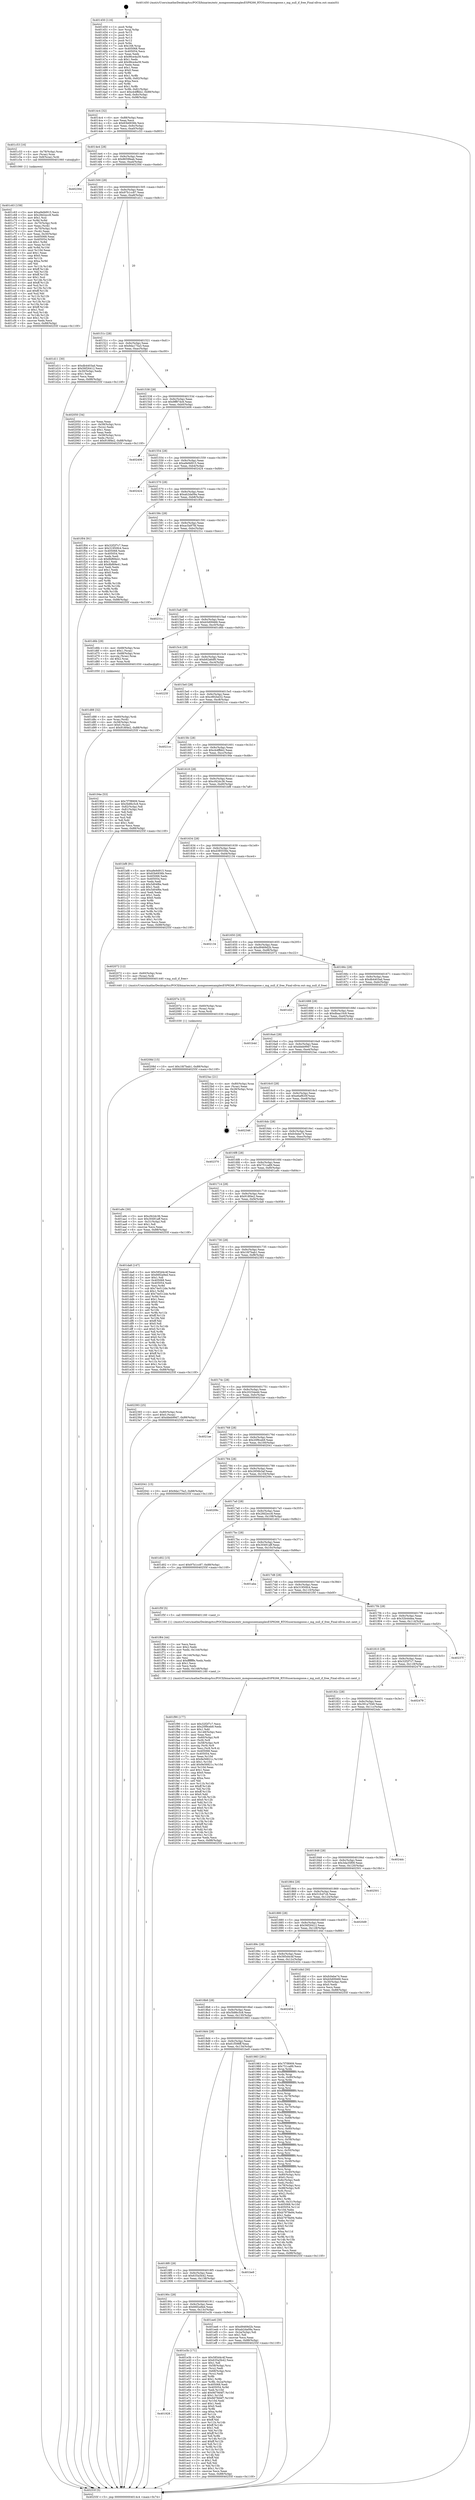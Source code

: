 digraph "0x401450" {
  label = "0x401450 (/mnt/c/Users/mathe/Desktop/tcc/POCII/binaries/extr_mongooseexamplesESP8266_RTOSusermongoose.c_mg_null_if_free_Final-ollvm.out::main(0))"
  labelloc = "t"
  node[shape=record]

  Entry [label="",width=0.3,height=0.3,shape=circle,fillcolor=black,style=filled]
  "0x4014c4" [label="{
     0x4014c4 [32]\l
     | [instrs]\l
     &nbsp;&nbsp;0x4014c4 \<+6\>: mov -0x88(%rbp),%eax\l
     &nbsp;&nbsp;0x4014ca \<+2\>: mov %eax,%ecx\l
     &nbsp;&nbsp;0x4014cc \<+6\>: sub $0x83b6936b,%ecx\l
     &nbsp;&nbsp;0x4014d2 \<+6\>: mov %eax,-0x9c(%rbp)\l
     &nbsp;&nbsp;0x4014d8 \<+6\>: mov %ecx,-0xa0(%rbp)\l
     &nbsp;&nbsp;0x4014de \<+6\>: je 0000000000401c53 \<main+0x803\>\l
  }"]
  "0x401c53" [label="{
     0x401c53 [16]\l
     | [instrs]\l
     &nbsp;&nbsp;0x401c53 \<+4\>: mov -0x78(%rbp),%rax\l
     &nbsp;&nbsp;0x401c57 \<+3\>: mov (%rax),%rax\l
     &nbsp;&nbsp;0x401c5a \<+4\>: mov 0x8(%rax),%rdi\l
     &nbsp;&nbsp;0x401c5e \<+5\>: call 0000000000401060 \<atoi@plt\>\l
     | [calls]\l
     &nbsp;&nbsp;0x401060 \{1\} (unknown)\l
  }"]
  "0x4014e4" [label="{
     0x4014e4 [28]\l
     | [instrs]\l
     &nbsp;&nbsp;0x4014e4 \<+5\>: jmp 00000000004014e9 \<main+0x99\>\l
     &nbsp;&nbsp;0x4014e9 \<+6\>: mov -0x9c(%rbp),%eax\l
     &nbsp;&nbsp;0x4014ef \<+5\>: sub $0x8659feab,%eax\l
     &nbsp;&nbsp;0x4014f4 \<+6\>: mov %eax,-0xa4(%rbp)\l
     &nbsp;&nbsp;0x4014fa \<+6\>: je 000000000040230d \<main+0xebd\>\l
  }"]
  Exit [label="",width=0.3,height=0.3,shape=circle,fillcolor=black,style=filled,peripheries=2]
  "0x40230d" [label="{
     0x40230d\l
  }", style=dashed]
  "0x401500" [label="{
     0x401500 [28]\l
     | [instrs]\l
     &nbsp;&nbsp;0x401500 \<+5\>: jmp 0000000000401505 \<main+0xb5\>\l
     &nbsp;&nbsp;0x401505 \<+6\>: mov -0x9c(%rbp),%eax\l
     &nbsp;&nbsp;0x40150b \<+5\>: sub $0x97b1cc87,%eax\l
     &nbsp;&nbsp;0x401510 \<+6\>: mov %eax,-0xa8(%rbp)\l
     &nbsp;&nbsp;0x401516 \<+6\>: je 0000000000401d11 \<main+0x8c1\>\l
  }"]
  "0x40208d" [label="{
     0x40208d [15]\l
     | [instrs]\l
     &nbsp;&nbsp;0x40208d \<+10\>: movl $0x1fd7bab1,-0x88(%rbp)\l
     &nbsp;&nbsp;0x402097 \<+5\>: jmp 000000000040255f \<main+0x110f\>\l
  }"]
  "0x401d11" [label="{
     0x401d11 [30]\l
     | [instrs]\l
     &nbsp;&nbsp;0x401d11 \<+5\>: mov $0xdb4403ad,%eax\l
     &nbsp;&nbsp;0x401d16 \<+5\>: mov $0x56f26412,%ecx\l
     &nbsp;&nbsp;0x401d1b \<+3\>: mov -0x30(%rbp),%edx\l
     &nbsp;&nbsp;0x401d1e \<+3\>: cmp $0x1,%edx\l
     &nbsp;&nbsp;0x401d21 \<+3\>: cmovl %ecx,%eax\l
     &nbsp;&nbsp;0x401d24 \<+6\>: mov %eax,-0x88(%rbp)\l
     &nbsp;&nbsp;0x401d2a \<+5\>: jmp 000000000040255f \<main+0x110f\>\l
  }"]
  "0x40151c" [label="{
     0x40151c [28]\l
     | [instrs]\l
     &nbsp;&nbsp;0x40151c \<+5\>: jmp 0000000000401521 \<main+0xd1\>\l
     &nbsp;&nbsp;0x401521 \<+6\>: mov -0x9c(%rbp),%eax\l
     &nbsp;&nbsp;0x401527 \<+5\>: sub $0x9da175a3,%eax\l
     &nbsp;&nbsp;0x40152c \<+6\>: mov %eax,-0xac(%rbp)\l
     &nbsp;&nbsp;0x401532 \<+6\>: je 0000000000402050 \<main+0xc00\>\l
  }"]
  "0x40207e" [label="{
     0x40207e [15]\l
     | [instrs]\l
     &nbsp;&nbsp;0x40207e \<+4\>: mov -0x60(%rbp),%rax\l
     &nbsp;&nbsp;0x402082 \<+3\>: mov (%rax),%rax\l
     &nbsp;&nbsp;0x402085 \<+3\>: mov %rax,%rdi\l
     &nbsp;&nbsp;0x402088 \<+5\>: call 0000000000401030 \<free@plt\>\l
     | [calls]\l
     &nbsp;&nbsp;0x401030 \{1\} (unknown)\l
  }"]
  "0x402050" [label="{
     0x402050 [34]\l
     | [instrs]\l
     &nbsp;&nbsp;0x402050 \<+2\>: xor %eax,%eax\l
     &nbsp;&nbsp;0x402052 \<+4\>: mov -0x58(%rbp),%rcx\l
     &nbsp;&nbsp;0x402056 \<+2\>: mov (%rcx),%edx\l
     &nbsp;&nbsp;0x402058 \<+3\>: sub $0x1,%eax\l
     &nbsp;&nbsp;0x40205b \<+2\>: sub %eax,%edx\l
     &nbsp;&nbsp;0x40205d \<+4\>: mov -0x58(%rbp),%rcx\l
     &nbsp;&nbsp;0x402061 \<+2\>: mov %edx,(%rcx)\l
     &nbsp;&nbsp;0x402063 \<+10\>: movl $0x918f4e2,-0x88(%rbp)\l
     &nbsp;&nbsp;0x40206d \<+5\>: jmp 000000000040255f \<main+0x110f\>\l
  }"]
  "0x401538" [label="{
     0x401538 [28]\l
     | [instrs]\l
     &nbsp;&nbsp;0x401538 \<+5\>: jmp 000000000040153d \<main+0xed\>\l
     &nbsp;&nbsp;0x40153d \<+6\>: mov -0x9c(%rbp),%eax\l
     &nbsp;&nbsp;0x401543 \<+5\>: sub $0x9ff87dc6,%eax\l
     &nbsp;&nbsp;0x401548 \<+6\>: mov %eax,-0xb0(%rbp)\l
     &nbsp;&nbsp;0x40154e \<+6\>: je 0000000000402406 \<main+0xfb6\>\l
  }"]
  "0x401f90" [label="{
     0x401f90 [177]\l
     | [instrs]\l
     &nbsp;&nbsp;0x401f90 \<+5\>: mov $0x32f2f7c7,%ecx\l
     &nbsp;&nbsp;0x401f95 \<+5\>: mov $0x20f9ceb9,%edx\l
     &nbsp;&nbsp;0x401f9a \<+3\>: mov $0x1,%dil\l
     &nbsp;&nbsp;0x401f9d \<+6\>: mov -0x148(%rbp),%esi\l
     &nbsp;&nbsp;0x401fa3 \<+3\>: imul %eax,%esi\l
     &nbsp;&nbsp;0x401fa6 \<+4\>: mov -0x60(%rbp),%r8\l
     &nbsp;&nbsp;0x401faa \<+3\>: mov (%r8),%r8\l
     &nbsp;&nbsp;0x401fad \<+4\>: mov -0x58(%rbp),%r9\l
     &nbsp;&nbsp;0x401fb1 \<+3\>: movslq (%r9),%r9\l
     &nbsp;&nbsp;0x401fb4 \<+4\>: mov %esi,(%r8,%r9,4)\l
     &nbsp;&nbsp;0x401fb8 \<+7\>: mov 0x405068,%eax\l
     &nbsp;&nbsp;0x401fbf \<+7\>: mov 0x405054,%esi\l
     &nbsp;&nbsp;0x401fc6 \<+3\>: mov %eax,%r10d\l
     &nbsp;&nbsp;0x401fc9 \<+7\>: sub $0x9e56821c,%r10d\l
     &nbsp;&nbsp;0x401fd0 \<+4\>: sub $0x1,%r10d\l
     &nbsp;&nbsp;0x401fd4 \<+7\>: add $0x9e56821c,%r10d\l
     &nbsp;&nbsp;0x401fdb \<+4\>: imul %r10d,%eax\l
     &nbsp;&nbsp;0x401fdf \<+3\>: and $0x1,%eax\l
     &nbsp;&nbsp;0x401fe2 \<+3\>: cmp $0x0,%eax\l
     &nbsp;&nbsp;0x401fe5 \<+4\>: sete %r11b\l
     &nbsp;&nbsp;0x401fe9 \<+3\>: cmp $0xa,%esi\l
     &nbsp;&nbsp;0x401fec \<+3\>: setl %bl\l
     &nbsp;&nbsp;0x401fef \<+3\>: mov %r11b,%r14b\l
     &nbsp;&nbsp;0x401ff2 \<+4\>: xor $0xff,%r14b\l
     &nbsp;&nbsp;0x401ff6 \<+3\>: mov %bl,%r15b\l
     &nbsp;&nbsp;0x401ff9 \<+4\>: xor $0xff,%r15b\l
     &nbsp;&nbsp;0x401ffd \<+4\>: xor $0x0,%dil\l
     &nbsp;&nbsp;0x402001 \<+3\>: mov %r14b,%r12b\l
     &nbsp;&nbsp;0x402004 \<+4\>: and $0x0,%r12b\l
     &nbsp;&nbsp;0x402008 \<+3\>: and %dil,%r11b\l
     &nbsp;&nbsp;0x40200b \<+3\>: mov %r15b,%r13b\l
     &nbsp;&nbsp;0x40200e \<+4\>: and $0x0,%r13b\l
     &nbsp;&nbsp;0x402012 \<+3\>: and %dil,%bl\l
     &nbsp;&nbsp;0x402015 \<+3\>: or %r11b,%r12b\l
     &nbsp;&nbsp;0x402018 \<+3\>: or %bl,%r13b\l
     &nbsp;&nbsp;0x40201b \<+3\>: xor %r13b,%r12b\l
     &nbsp;&nbsp;0x40201e \<+3\>: or %r15b,%r14b\l
     &nbsp;&nbsp;0x402021 \<+4\>: xor $0xff,%r14b\l
     &nbsp;&nbsp;0x402025 \<+4\>: or $0x0,%dil\l
     &nbsp;&nbsp;0x402029 \<+3\>: and %dil,%r14b\l
     &nbsp;&nbsp;0x40202c \<+3\>: or %r14b,%r12b\l
     &nbsp;&nbsp;0x40202f \<+4\>: test $0x1,%r12b\l
     &nbsp;&nbsp;0x402033 \<+3\>: cmovne %edx,%ecx\l
     &nbsp;&nbsp;0x402036 \<+6\>: mov %ecx,-0x88(%rbp)\l
     &nbsp;&nbsp;0x40203c \<+5\>: jmp 000000000040255f \<main+0x110f\>\l
  }"]
  "0x402406" [label="{
     0x402406\l
  }", style=dashed]
  "0x401554" [label="{
     0x401554 [28]\l
     | [instrs]\l
     &nbsp;&nbsp;0x401554 \<+5\>: jmp 0000000000401559 \<main+0x109\>\l
     &nbsp;&nbsp;0x401559 \<+6\>: mov -0x9c(%rbp),%eax\l
     &nbsp;&nbsp;0x40155f \<+5\>: sub $0xa9e9d915,%eax\l
     &nbsp;&nbsp;0x401564 \<+6\>: mov %eax,-0xb4(%rbp)\l
     &nbsp;&nbsp;0x40156a \<+6\>: je 0000000000402424 \<main+0xfd4\>\l
  }"]
  "0x401f64" [label="{
     0x401f64 [44]\l
     | [instrs]\l
     &nbsp;&nbsp;0x401f64 \<+2\>: xor %ecx,%ecx\l
     &nbsp;&nbsp;0x401f66 \<+5\>: mov $0x2,%edx\l
     &nbsp;&nbsp;0x401f6b \<+6\>: mov %edx,-0x144(%rbp)\l
     &nbsp;&nbsp;0x401f71 \<+1\>: cltd\l
     &nbsp;&nbsp;0x401f72 \<+6\>: mov -0x144(%rbp),%esi\l
     &nbsp;&nbsp;0x401f78 \<+2\>: idiv %esi\l
     &nbsp;&nbsp;0x401f7a \<+6\>: imul $0xfffffffe,%edx,%edx\l
     &nbsp;&nbsp;0x401f80 \<+3\>: sub $0x1,%ecx\l
     &nbsp;&nbsp;0x401f83 \<+2\>: sub %ecx,%edx\l
     &nbsp;&nbsp;0x401f85 \<+6\>: mov %edx,-0x148(%rbp)\l
     &nbsp;&nbsp;0x401f8b \<+5\>: call 0000000000401160 \<next_i\>\l
     | [calls]\l
     &nbsp;&nbsp;0x401160 \{1\} (/mnt/c/Users/mathe/Desktop/tcc/POCII/binaries/extr_mongooseexamplesESP8266_RTOSusermongoose.c_mg_null_if_free_Final-ollvm.out::next_i)\l
  }"]
  "0x402424" [label="{
     0x402424\l
  }", style=dashed]
  "0x401570" [label="{
     0x401570 [28]\l
     | [instrs]\l
     &nbsp;&nbsp;0x401570 \<+5\>: jmp 0000000000401575 \<main+0x125\>\l
     &nbsp;&nbsp;0x401575 \<+6\>: mov -0x9c(%rbp),%eax\l
     &nbsp;&nbsp;0x40157b \<+5\>: sub $0xab2da09a,%eax\l
     &nbsp;&nbsp;0x401580 \<+6\>: mov %eax,-0xb8(%rbp)\l
     &nbsp;&nbsp;0x401586 \<+6\>: je 0000000000401f04 \<main+0xab4\>\l
  }"]
  "0x401928" [label="{
     0x401928\l
  }", style=dashed]
  "0x401f04" [label="{
     0x401f04 [91]\l
     | [instrs]\l
     &nbsp;&nbsp;0x401f04 \<+5\>: mov $0x32f2f7c7,%eax\l
     &nbsp;&nbsp;0x401f09 \<+5\>: mov $0x31950fc4,%ecx\l
     &nbsp;&nbsp;0x401f0e \<+7\>: mov 0x405068,%edx\l
     &nbsp;&nbsp;0x401f15 \<+7\>: mov 0x405054,%esi\l
     &nbsp;&nbsp;0x401f1c \<+2\>: mov %edx,%edi\l
     &nbsp;&nbsp;0x401f1e \<+6\>: sub $0x8bf69e41,%edi\l
     &nbsp;&nbsp;0x401f24 \<+3\>: sub $0x1,%edi\l
     &nbsp;&nbsp;0x401f27 \<+6\>: add $0x8bf69e41,%edi\l
     &nbsp;&nbsp;0x401f2d \<+3\>: imul %edi,%edx\l
     &nbsp;&nbsp;0x401f30 \<+3\>: and $0x1,%edx\l
     &nbsp;&nbsp;0x401f33 \<+3\>: cmp $0x0,%edx\l
     &nbsp;&nbsp;0x401f36 \<+4\>: sete %r8b\l
     &nbsp;&nbsp;0x401f3a \<+3\>: cmp $0xa,%esi\l
     &nbsp;&nbsp;0x401f3d \<+4\>: setl %r9b\l
     &nbsp;&nbsp;0x401f41 \<+3\>: mov %r8b,%r10b\l
     &nbsp;&nbsp;0x401f44 \<+3\>: and %r9b,%r10b\l
     &nbsp;&nbsp;0x401f47 \<+3\>: xor %r9b,%r8b\l
     &nbsp;&nbsp;0x401f4a \<+3\>: or %r8b,%r10b\l
     &nbsp;&nbsp;0x401f4d \<+4\>: test $0x1,%r10b\l
     &nbsp;&nbsp;0x401f51 \<+3\>: cmovne %ecx,%eax\l
     &nbsp;&nbsp;0x401f54 \<+6\>: mov %eax,-0x88(%rbp)\l
     &nbsp;&nbsp;0x401f5a \<+5\>: jmp 000000000040255f \<main+0x110f\>\l
  }"]
  "0x40158c" [label="{
     0x40158c [28]\l
     | [instrs]\l
     &nbsp;&nbsp;0x40158c \<+5\>: jmp 0000000000401591 \<main+0x141\>\l
     &nbsp;&nbsp;0x401591 \<+6\>: mov -0x9c(%rbp),%eax\l
     &nbsp;&nbsp;0x401597 \<+5\>: sub $0xac5a97fd,%eax\l
     &nbsp;&nbsp;0x40159c \<+6\>: mov %eax,-0xbc(%rbp)\l
     &nbsp;&nbsp;0x4015a2 \<+6\>: je 000000000040231c \<main+0xecc\>\l
  }"]
  "0x401e3b" [label="{
     0x401e3b [171]\l
     | [instrs]\l
     &nbsp;&nbsp;0x401e3b \<+5\>: mov $0x585d4c4f,%eax\l
     &nbsp;&nbsp;0x401e40 \<+5\>: mov $0x635a5b42,%ecx\l
     &nbsp;&nbsp;0x401e45 \<+2\>: mov $0x1,%dl\l
     &nbsp;&nbsp;0x401e47 \<+4\>: mov -0x58(%rbp),%rsi\l
     &nbsp;&nbsp;0x401e4b \<+2\>: mov (%rsi),%edi\l
     &nbsp;&nbsp;0x401e4d \<+4\>: mov -0x68(%rbp),%rsi\l
     &nbsp;&nbsp;0x401e51 \<+2\>: cmp (%rsi),%edi\l
     &nbsp;&nbsp;0x401e53 \<+4\>: setl %r8b\l
     &nbsp;&nbsp;0x401e57 \<+4\>: and $0x1,%r8b\l
     &nbsp;&nbsp;0x401e5b \<+4\>: mov %r8b,-0x2a(%rbp)\l
     &nbsp;&nbsp;0x401e5f \<+7\>: mov 0x405068,%edi\l
     &nbsp;&nbsp;0x401e66 \<+8\>: mov 0x405054,%r9d\l
     &nbsp;&nbsp;0x401e6e \<+3\>: mov %edi,%r10d\l
     &nbsp;&nbsp;0x401e71 \<+7\>: add $0x9d79d4f7,%r10d\l
     &nbsp;&nbsp;0x401e78 \<+4\>: sub $0x1,%r10d\l
     &nbsp;&nbsp;0x401e7c \<+7\>: sub $0x9d79d4f7,%r10d\l
     &nbsp;&nbsp;0x401e83 \<+4\>: imul %r10d,%edi\l
     &nbsp;&nbsp;0x401e87 \<+3\>: and $0x1,%edi\l
     &nbsp;&nbsp;0x401e8a \<+3\>: cmp $0x0,%edi\l
     &nbsp;&nbsp;0x401e8d \<+4\>: sete %r8b\l
     &nbsp;&nbsp;0x401e91 \<+4\>: cmp $0xa,%r9d\l
     &nbsp;&nbsp;0x401e95 \<+4\>: setl %r11b\l
     &nbsp;&nbsp;0x401e99 \<+3\>: mov %r8b,%bl\l
     &nbsp;&nbsp;0x401e9c \<+3\>: xor $0xff,%bl\l
     &nbsp;&nbsp;0x401e9f \<+3\>: mov %r11b,%r14b\l
     &nbsp;&nbsp;0x401ea2 \<+4\>: xor $0xff,%r14b\l
     &nbsp;&nbsp;0x401ea6 \<+3\>: xor $0x1,%dl\l
     &nbsp;&nbsp;0x401ea9 \<+3\>: mov %bl,%r15b\l
     &nbsp;&nbsp;0x401eac \<+4\>: and $0xff,%r15b\l
     &nbsp;&nbsp;0x401eb0 \<+3\>: and %dl,%r8b\l
     &nbsp;&nbsp;0x401eb3 \<+3\>: mov %r14b,%r12b\l
     &nbsp;&nbsp;0x401eb6 \<+4\>: and $0xff,%r12b\l
     &nbsp;&nbsp;0x401eba \<+3\>: and %dl,%r11b\l
     &nbsp;&nbsp;0x401ebd \<+3\>: or %r8b,%r15b\l
     &nbsp;&nbsp;0x401ec0 \<+3\>: or %r11b,%r12b\l
     &nbsp;&nbsp;0x401ec3 \<+3\>: xor %r12b,%r15b\l
     &nbsp;&nbsp;0x401ec6 \<+3\>: or %r14b,%bl\l
     &nbsp;&nbsp;0x401ec9 \<+3\>: xor $0xff,%bl\l
     &nbsp;&nbsp;0x401ecc \<+3\>: or $0x1,%dl\l
     &nbsp;&nbsp;0x401ecf \<+2\>: and %dl,%bl\l
     &nbsp;&nbsp;0x401ed1 \<+3\>: or %bl,%r15b\l
     &nbsp;&nbsp;0x401ed4 \<+4\>: test $0x1,%r15b\l
     &nbsp;&nbsp;0x401ed8 \<+3\>: cmovne %ecx,%eax\l
     &nbsp;&nbsp;0x401edb \<+6\>: mov %eax,-0x88(%rbp)\l
     &nbsp;&nbsp;0x401ee1 \<+5\>: jmp 000000000040255f \<main+0x110f\>\l
  }"]
  "0x40231c" [label="{
     0x40231c\l
  }", style=dashed]
  "0x4015a8" [label="{
     0x4015a8 [28]\l
     | [instrs]\l
     &nbsp;&nbsp;0x4015a8 \<+5\>: jmp 00000000004015ad \<main+0x15d\>\l
     &nbsp;&nbsp;0x4015ad \<+6\>: mov -0x9c(%rbp),%eax\l
     &nbsp;&nbsp;0x4015b3 \<+5\>: sub $0xb5d09466,%eax\l
     &nbsp;&nbsp;0x4015b8 \<+6\>: mov %eax,-0xc0(%rbp)\l
     &nbsp;&nbsp;0x4015be \<+6\>: je 0000000000401d6b \<main+0x91b\>\l
  }"]
  "0x40190c" [label="{
     0x40190c [28]\l
     | [instrs]\l
     &nbsp;&nbsp;0x40190c \<+5\>: jmp 0000000000401911 \<main+0x4c1\>\l
     &nbsp;&nbsp;0x401911 \<+6\>: mov -0x9c(%rbp),%eax\l
     &nbsp;&nbsp;0x401917 \<+5\>: sub $0x66f2a9ed,%eax\l
     &nbsp;&nbsp;0x40191c \<+6\>: mov %eax,-0x13c(%rbp)\l
     &nbsp;&nbsp;0x401922 \<+6\>: je 0000000000401e3b \<main+0x9eb\>\l
  }"]
  "0x401d6b" [label="{
     0x401d6b [29]\l
     | [instrs]\l
     &nbsp;&nbsp;0x401d6b \<+4\>: mov -0x68(%rbp),%rax\l
     &nbsp;&nbsp;0x401d6f \<+6\>: movl $0x1,(%rax)\l
     &nbsp;&nbsp;0x401d75 \<+4\>: mov -0x68(%rbp),%rax\l
     &nbsp;&nbsp;0x401d79 \<+3\>: movslq (%rax),%rax\l
     &nbsp;&nbsp;0x401d7c \<+4\>: shl $0x2,%rax\l
     &nbsp;&nbsp;0x401d80 \<+3\>: mov %rax,%rdi\l
     &nbsp;&nbsp;0x401d83 \<+5\>: call 0000000000401050 \<malloc@plt\>\l
     | [calls]\l
     &nbsp;&nbsp;0x401050 \{1\} (unknown)\l
  }"]
  "0x4015c4" [label="{
     0x4015c4 [28]\l
     | [instrs]\l
     &nbsp;&nbsp;0x4015c4 \<+5\>: jmp 00000000004015c9 \<main+0x179\>\l
     &nbsp;&nbsp;0x4015c9 \<+6\>: mov -0x9c(%rbp),%eax\l
     &nbsp;&nbsp;0x4015cf \<+5\>: sub $0xb92a6df0,%eax\l
     &nbsp;&nbsp;0x4015d4 \<+6\>: mov %eax,-0xc4(%rbp)\l
     &nbsp;&nbsp;0x4015da \<+6\>: je 000000000040225f \<main+0xe0f\>\l
  }"]
  "0x401ee6" [label="{
     0x401ee6 [30]\l
     | [instrs]\l
     &nbsp;&nbsp;0x401ee6 \<+5\>: mov $0xd9469d2b,%eax\l
     &nbsp;&nbsp;0x401eeb \<+5\>: mov $0xab2da09a,%ecx\l
     &nbsp;&nbsp;0x401ef0 \<+3\>: mov -0x2a(%rbp),%dl\l
     &nbsp;&nbsp;0x401ef3 \<+3\>: test $0x1,%dl\l
     &nbsp;&nbsp;0x401ef6 \<+3\>: cmovne %ecx,%eax\l
     &nbsp;&nbsp;0x401ef9 \<+6\>: mov %eax,-0x88(%rbp)\l
     &nbsp;&nbsp;0x401eff \<+5\>: jmp 000000000040255f \<main+0x110f\>\l
  }"]
  "0x40225f" [label="{
     0x40225f\l
  }", style=dashed]
  "0x4015e0" [label="{
     0x4015e0 [28]\l
     | [instrs]\l
     &nbsp;&nbsp;0x4015e0 \<+5\>: jmp 00000000004015e5 \<main+0x195\>\l
     &nbsp;&nbsp;0x4015e5 \<+6\>: mov -0x9c(%rbp),%eax\l
     &nbsp;&nbsp;0x4015eb \<+5\>: sub $0xc892bd32,%eax\l
     &nbsp;&nbsp;0x4015f0 \<+6\>: mov %eax,-0xc8(%rbp)\l
     &nbsp;&nbsp;0x4015f6 \<+6\>: je 00000000004021cc \<main+0xd7c\>\l
  }"]
  "0x4018f0" [label="{
     0x4018f0 [28]\l
     | [instrs]\l
     &nbsp;&nbsp;0x4018f0 \<+5\>: jmp 00000000004018f5 \<main+0x4a5\>\l
     &nbsp;&nbsp;0x4018f5 \<+6\>: mov -0x9c(%rbp),%eax\l
     &nbsp;&nbsp;0x4018fb \<+5\>: sub $0x635a5b42,%eax\l
     &nbsp;&nbsp;0x401900 \<+6\>: mov %eax,-0x138(%rbp)\l
     &nbsp;&nbsp;0x401906 \<+6\>: je 0000000000401ee6 \<main+0xa96\>\l
  }"]
  "0x4021cc" [label="{
     0x4021cc\l
  }", style=dashed]
  "0x4015fc" [label="{
     0x4015fc [28]\l
     | [instrs]\l
     &nbsp;&nbsp;0x4015fc \<+5\>: jmp 0000000000401601 \<main+0x1b1\>\l
     &nbsp;&nbsp;0x401601 \<+6\>: mov -0x9c(%rbp),%eax\l
     &nbsp;&nbsp;0x401607 \<+5\>: sub $0xcb4ffbb2,%eax\l
     &nbsp;&nbsp;0x40160c \<+6\>: mov %eax,-0xcc(%rbp)\l
     &nbsp;&nbsp;0x401612 \<+6\>: je 000000000040194e \<main+0x4fe\>\l
  }"]
  "0x401be9" [label="{
     0x401be9\l
  }", style=dashed]
  "0x40194e" [label="{
     0x40194e [53]\l
     | [instrs]\l
     &nbsp;&nbsp;0x40194e \<+5\>: mov $0x7f7f8909,%eax\l
     &nbsp;&nbsp;0x401953 \<+5\>: mov $0x5b86c5c8,%ecx\l
     &nbsp;&nbsp;0x401958 \<+6\>: mov -0x82(%rbp),%dl\l
     &nbsp;&nbsp;0x40195e \<+7\>: mov -0x81(%rbp),%sil\l
     &nbsp;&nbsp;0x401965 \<+3\>: mov %dl,%dil\l
     &nbsp;&nbsp;0x401968 \<+3\>: and %sil,%dil\l
     &nbsp;&nbsp;0x40196b \<+3\>: xor %sil,%dl\l
     &nbsp;&nbsp;0x40196e \<+3\>: or %dl,%dil\l
     &nbsp;&nbsp;0x401971 \<+4\>: test $0x1,%dil\l
     &nbsp;&nbsp;0x401975 \<+3\>: cmovne %ecx,%eax\l
     &nbsp;&nbsp;0x401978 \<+6\>: mov %eax,-0x88(%rbp)\l
     &nbsp;&nbsp;0x40197e \<+5\>: jmp 000000000040255f \<main+0x110f\>\l
  }"]
  "0x401618" [label="{
     0x401618 [28]\l
     | [instrs]\l
     &nbsp;&nbsp;0x401618 \<+5\>: jmp 000000000040161d \<main+0x1cd\>\l
     &nbsp;&nbsp;0x40161d \<+6\>: mov -0x9c(%rbp),%eax\l
     &nbsp;&nbsp;0x401623 \<+5\>: sub $0xcf42dc36,%eax\l
     &nbsp;&nbsp;0x401628 \<+6\>: mov %eax,-0xd0(%rbp)\l
     &nbsp;&nbsp;0x40162e \<+6\>: je 0000000000401bf8 \<main+0x7a8\>\l
  }"]
  "0x40255f" [label="{
     0x40255f [5]\l
     | [instrs]\l
     &nbsp;&nbsp;0x40255f \<+5\>: jmp 00000000004014c4 \<main+0x74\>\l
  }"]
  "0x401450" [label="{
     0x401450 [116]\l
     | [instrs]\l
     &nbsp;&nbsp;0x401450 \<+1\>: push %rbp\l
     &nbsp;&nbsp;0x401451 \<+3\>: mov %rsp,%rbp\l
     &nbsp;&nbsp;0x401454 \<+2\>: push %r15\l
     &nbsp;&nbsp;0x401456 \<+2\>: push %r14\l
     &nbsp;&nbsp;0x401458 \<+2\>: push %r13\l
     &nbsp;&nbsp;0x40145a \<+2\>: push %r12\l
     &nbsp;&nbsp;0x40145c \<+1\>: push %rbx\l
     &nbsp;&nbsp;0x40145d \<+7\>: sub $0x168,%rsp\l
     &nbsp;&nbsp;0x401464 \<+7\>: mov 0x405068,%eax\l
     &nbsp;&nbsp;0x40146b \<+7\>: mov 0x405054,%ecx\l
     &nbsp;&nbsp;0x401472 \<+2\>: mov %eax,%edx\l
     &nbsp;&nbsp;0x401474 \<+6\>: sub $0x96ce4a39,%edx\l
     &nbsp;&nbsp;0x40147a \<+3\>: sub $0x1,%edx\l
     &nbsp;&nbsp;0x40147d \<+6\>: add $0x96ce4a39,%edx\l
     &nbsp;&nbsp;0x401483 \<+3\>: imul %edx,%eax\l
     &nbsp;&nbsp;0x401486 \<+3\>: and $0x1,%eax\l
     &nbsp;&nbsp;0x401489 \<+3\>: cmp $0x0,%eax\l
     &nbsp;&nbsp;0x40148c \<+4\>: sete %r8b\l
     &nbsp;&nbsp;0x401490 \<+4\>: and $0x1,%r8b\l
     &nbsp;&nbsp;0x401494 \<+7\>: mov %r8b,-0x82(%rbp)\l
     &nbsp;&nbsp;0x40149b \<+3\>: cmp $0xa,%ecx\l
     &nbsp;&nbsp;0x40149e \<+4\>: setl %r8b\l
     &nbsp;&nbsp;0x4014a2 \<+4\>: and $0x1,%r8b\l
     &nbsp;&nbsp;0x4014a6 \<+7\>: mov %r8b,-0x81(%rbp)\l
     &nbsp;&nbsp;0x4014ad \<+10\>: movl $0xcb4ffbb2,-0x88(%rbp)\l
     &nbsp;&nbsp;0x4014b7 \<+6\>: mov %edi,-0x8c(%rbp)\l
     &nbsp;&nbsp;0x4014bd \<+7\>: mov %rsi,-0x98(%rbp)\l
  }"]
  "0x401d88" [label="{
     0x401d88 [32]\l
     | [instrs]\l
     &nbsp;&nbsp;0x401d88 \<+4\>: mov -0x60(%rbp),%rdi\l
     &nbsp;&nbsp;0x401d8c \<+3\>: mov %rax,(%rdi)\l
     &nbsp;&nbsp;0x401d8f \<+4\>: mov -0x58(%rbp),%rax\l
     &nbsp;&nbsp;0x401d93 \<+6\>: movl $0x0,(%rax)\l
     &nbsp;&nbsp;0x401d99 \<+10\>: movl $0x918f4e2,-0x88(%rbp)\l
     &nbsp;&nbsp;0x401da3 \<+5\>: jmp 000000000040255f \<main+0x110f\>\l
  }"]
  "0x401bf8" [label="{
     0x401bf8 [91]\l
     | [instrs]\l
     &nbsp;&nbsp;0x401bf8 \<+5\>: mov $0xa9e9d915,%eax\l
     &nbsp;&nbsp;0x401bfd \<+5\>: mov $0x83b6936b,%ecx\l
     &nbsp;&nbsp;0x401c02 \<+7\>: mov 0x405068,%edx\l
     &nbsp;&nbsp;0x401c09 \<+7\>: mov 0x405054,%esi\l
     &nbsp;&nbsp;0x401c10 \<+2\>: mov %edx,%edi\l
     &nbsp;&nbsp;0x401c12 \<+6\>: sub $0x5d04f6e,%edi\l
     &nbsp;&nbsp;0x401c18 \<+3\>: sub $0x1,%edi\l
     &nbsp;&nbsp;0x401c1b \<+6\>: add $0x5d04f6e,%edi\l
     &nbsp;&nbsp;0x401c21 \<+3\>: imul %edi,%edx\l
     &nbsp;&nbsp;0x401c24 \<+3\>: and $0x1,%edx\l
     &nbsp;&nbsp;0x401c27 \<+3\>: cmp $0x0,%edx\l
     &nbsp;&nbsp;0x401c2a \<+4\>: sete %r8b\l
     &nbsp;&nbsp;0x401c2e \<+3\>: cmp $0xa,%esi\l
     &nbsp;&nbsp;0x401c31 \<+4\>: setl %r9b\l
     &nbsp;&nbsp;0x401c35 \<+3\>: mov %r8b,%r10b\l
     &nbsp;&nbsp;0x401c38 \<+3\>: and %r9b,%r10b\l
     &nbsp;&nbsp;0x401c3b \<+3\>: xor %r9b,%r8b\l
     &nbsp;&nbsp;0x401c3e \<+3\>: or %r8b,%r10b\l
     &nbsp;&nbsp;0x401c41 \<+4\>: test $0x1,%r10b\l
     &nbsp;&nbsp;0x401c45 \<+3\>: cmovne %ecx,%eax\l
     &nbsp;&nbsp;0x401c48 \<+6\>: mov %eax,-0x88(%rbp)\l
     &nbsp;&nbsp;0x401c4e \<+5\>: jmp 000000000040255f \<main+0x110f\>\l
  }"]
  "0x401634" [label="{
     0x401634 [28]\l
     | [instrs]\l
     &nbsp;&nbsp;0x401634 \<+5\>: jmp 0000000000401639 \<main+0x1e9\>\l
     &nbsp;&nbsp;0x401639 \<+6\>: mov -0x9c(%rbp),%eax\l
     &nbsp;&nbsp;0x40163f \<+5\>: sub $0xd385556e,%eax\l
     &nbsp;&nbsp;0x401644 \<+6\>: mov %eax,-0xd4(%rbp)\l
     &nbsp;&nbsp;0x40164a \<+6\>: je 0000000000402134 \<main+0xce4\>\l
  }"]
  "0x401c63" [label="{
     0x401c63 [159]\l
     | [instrs]\l
     &nbsp;&nbsp;0x401c63 \<+5\>: mov $0xa9e9d915,%ecx\l
     &nbsp;&nbsp;0x401c68 \<+5\>: mov $0x28d2ecc8,%edx\l
     &nbsp;&nbsp;0x401c6d \<+3\>: mov $0x1,%sil\l
     &nbsp;&nbsp;0x401c70 \<+3\>: xor %r8d,%r8d\l
     &nbsp;&nbsp;0x401c73 \<+4\>: mov -0x70(%rbp),%rdi\l
     &nbsp;&nbsp;0x401c77 \<+2\>: mov %eax,(%rdi)\l
     &nbsp;&nbsp;0x401c79 \<+4\>: mov -0x70(%rbp),%rdi\l
     &nbsp;&nbsp;0x401c7d \<+2\>: mov (%rdi),%eax\l
     &nbsp;&nbsp;0x401c7f \<+3\>: mov %eax,-0x30(%rbp)\l
     &nbsp;&nbsp;0x401c82 \<+7\>: mov 0x405068,%eax\l
     &nbsp;&nbsp;0x401c89 \<+8\>: mov 0x405054,%r9d\l
     &nbsp;&nbsp;0x401c91 \<+4\>: sub $0x1,%r8d\l
     &nbsp;&nbsp;0x401c95 \<+3\>: mov %eax,%r10d\l
     &nbsp;&nbsp;0x401c98 \<+3\>: add %r8d,%r10d\l
     &nbsp;&nbsp;0x401c9b \<+4\>: imul %r10d,%eax\l
     &nbsp;&nbsp;0x401c9f \<+3\>: and $0x1,%eax\l
     &nbsp;&nbsp;0x401ca2 \<+3\>: cmp $0x0,%eax\l
     &nbsp;&nbsp;0x401ca5 \<+4\>: sete %r11b\l
     &nbsp;&nbsp;0x401ca9 \<+4\>: cmp $0xa,%r9d\l
     &nbsp;&nbsp;0x401cad \<+3\>: setl %bl\l
     &nbsp;&nbsp;0x401cb0 \<+3\>: mov %r11b,%r14b\l
     &nbsp;&nbsp;0x401cb3 \<+4\>: xor $0xff,%r14b\l
     &nbsp;&nbsp;0x401cb7 \<+3\>: mov %bl,%r15b\l
     &nbsp;&nbsp;0x401cba \<+4\>: xor $0xff,%r15b\l
     &nbsp;&nbsp;0x401cbe \<+4\>: xor $0x1,%sil\l
     &nbsp;&nbsp;0x401cc2 \<+3\>: mov %r14b,%r12b\l
     &nbsp;&nbsp;0x401cc5 \<+4\>: and $0xff,%r12b\l
     &nbsp;&nbsp;0x401cc9 \<+3\>: and %sil,%r11b\l
     &nbsp;&nbsp;0x401ccc \<+3\>: mov %r15b,%r13b\l
     &nbsp;&nbsp;0x401ccf \<+4\>: and $0xff,%r13b\l
     &nbsp;&nbsp;0x401cd3 \<+3\>: and %sil,%bl\l
     &nbsp;&nbsp;0x401cd6 \<+3\>: or %r11b,%r12b\l
     &nbsp;&nbsp;0x401cd9 \<+3\>: or %bl,%r13b\l
     &nbsp;&nbsp;0x401cdc \<+3\>: xor %r13b,%r12b\l
     &nbsp;&nbsp;0x401cdf \<+3\>: or %r15b,%r14b\l
     &nbsp;&nbsp;0x401ce2 \<+4\>: xor $0xff,%r14b\l
     &nbsp;&nbsp;0x401ce6 \<+4\>: or $0x1,%sil\l
     &nbsp;&nbsp;0x401cea \<+3\>: and %sil,%r14b\l
     &nbsp;&nbsp;0x401ced \<+3\>: or %r14b,%r12b\l
     &nbsp;&nbsp;0x401cf0 \<+4\>: test $0x1,%r12b\l
     &nbsp;&nbsp;0x401cf4 \<+3\>: cmovne %edx,%ecx\l
     &nbsp;&nbsp;0x401cf7 \<+6\>: mov %ecx,-0x88(%rbp)\l
     &nbsp;&nbsp;0x401cfd \<+5\>: jmp 000000000040255f \<main+0x110f\>\l
  }"]
  "0x402134" [label="{
     0x402134\l
  }", style=dashed]
  "0x401650" [label="{
     0x401650 [28]\l
     | [instrs]\l
     &nbsp;&nbsp;0x401650 \<+5\>: jmp 0000000000401655 \<main+0x205\>\l
     &nbsp;&nbsp;0x401655 \<+6\>: mov -0x9c(%rbp),%eax\l
     &nbsp;&nbsp;0x40165b \<+5\>: sub $0xd9469d2b,%eax\l
     &nbsp;&nbsp;0x401660 \<+6\>: mov %eax,-0xd8(%rbp)\l
     &nbsp;&nbsp;0x401666 \<+6\>: je 0000000000402072 \<main+0xc22\>\l
  }"]
  "0x4018d4" [label="{
     0x4018d4 [28]\l
     | [instrs]\l
     &nbsp;&nbsp;0x4018d4 \<+5\>: jmp 00000000004018d9 \<main+0x489\>\l
     &nbsp;&nbsp;0x4018d9 \<+6\>: mov -0x9c(%rbp),%eax\l
     &nbsp;&nbsp;0x4018df \<+5\>: sub $0x61f598ff,%eax\l
     &nbsp;&nbsp;0x4018e4 \<+6\>: mov %eax,-0x134(%rbp)\l
     &nbsp;&nbsp;0x4018ea \<+6\>: je 0000000000401be9 \<main+0x799\>\l
  }"]
  "0x402072" [label="{
     0x402072 [12]\l
     | [instrs]\l
     &nbsp;&nbsp;0x402072 \<+4\>: mov -0x60(%rbp),%rax\l
     &nbsp;&nbsp;0x402076 \<+3\>: mov (%rax),%rdi\l
     &nbsp;&nbsp;0x402079 \<+5\>: call 0000000000401440 \<mg_null_if_free\>\l
     | [calls]\l
     &nbsp;&nbsp;0x401440 \{1\} (/mnt/c/Users/mathe/Desktop/tcc/POCII/binaries/extr_mongooseexamplesESP8266_RTOSusermongoose.c_mg_null_if_free_Final-ollvm.out::mg_null_if_free)\l
  }"]
  "0x40166c" [label="{
     0x40166c [28]\l
     | [instrs]\l
     &nbsp;&nbsp;0x40166c \<+5\>: jmp 0000000000401671 \<main+0x221\>\l
     &nbsp;&nbsp;0x401671 \<+6\>: mov -0x9c(%rbp),%eax\l
     &nbsp;&nbsp;0x401677 \<+5\>: sub $0xdb4403ad,%eax\l
     &nbsp;&nbsp;0x40167c \<+6\>: mov %eax,-0xdc(%rbp)\l
     &nbsp;&nbsp;0x401682 \<+6\>: je 0000000000401d2f \<main+0x8df\>\l
  }"]
  "0x401983" [label="{
     0x401983 [281]\l
     | [instrs]\l
     &nbsp;&nbsp;0x401983 \<+5\>: mov $0x7f7f8909,%eax\l
     &nbsp;&nbsp;0x401988 \<+5\>: mov $0x751ca89,%ecx\l
     &nbsp;&nbsp;0x40198d \<+3\>: mov %rsp,%rdx\l
     &nbsp;&nbsp;0x401990 \<+4\>: add $0xfffffffffffffff0,%rdx\l
     &nbsp;&nbsp;0x401994 \<+3\>: mov %rdx,%rsp\l
     &nbsp;&nbsp;0x401997 \<+4\>: mov %rdx,-0x80(%rbp)\l
     &nbsp;&nbsp;0x40199b \<+3\>: mov %rsp,%rdx\l
     &nbsp;&nbsp;0x40199e \<+4\>: add $0xfffffffffffffff0,%rdx\l
     &nbsp;&nbsp;0x4019a2 \<+3\>: mov %rdx,%rsp\l
     &nbsp;&nbsp;0x4019a5 \<+3\>: mov %rsp,%rsi\l
     &nbsp;&nbsp;0x4019a8 \<+4\>: add $0xfffffffffffffff0,%rsi\l
     &nbsp;&nbsp;0x4019ac \<+3\>: mov %rsi,%rsp\l
     &nbsp;&nbsp;0x4019af \<+4\>: mov %rsi,-0x78(%rbp)\l
     &nbsp;&nbsp;0x4019b3 \<+3\>: mov %rsp,%rsi\l
     &nbsp;&nbsp;0x4019b6 \<+4\>: add $0xfffffffffffffff0,%rsi\l
     &nbsp;&nbsp;0x4019ba \<+3\>: mov %rsi,%rsp\l
     &nbsp;&nbsp;0x4019bd \<+4\>: mov %rsi,-0x70(%rbp)\l
     &nbsp;&nbsp;0x4019c1 \<+3\>: mov %rsp,%rsi\l
     &nbsp;&nbsp;0x4019c4 \<+4\>: add $0xfffffffffffffff0,%rsi\l
     &nbsp;&nbsp;0x4019c8 \<+3\>: mov %rsi,%rsp\l
     &nbsp;&nbsp;0x4019cb \<+4\>: mov %rsi,-0x68(%rbp)\l
     &nbsp;&nbsp;0x4019cf \<+3\>: mov %rsp,%rsi\l
     &nbsp;&nbsp;0x4019d2 \<+4\>: add $0xfffffffffffffff0,%rsi\l
     &nbsp;&nbsp;0x4019d6 \<+3\>: mov %rsi,%rsp\l
     &nbsp;&nbsp;0x4019d9 \<+4\>: mov %rsi,-0x60(%rbp)\l
     &nbsp;&nbsp;0x4019dd \<+3\>: mov %rsp,%rsi\l
     &nbsp;&nbsp;0x4019e0 \<+4\>: add $0xfffffffffffffff0,%rsi\l
     &nbsp;&nbsp;0x4019e4 \<+3\>: mov %rsi,%rsp\l
     &nbsp;&nbsp;0x4019e7 \<+4\>: mov %rsi,-0x58(%rbp)\l
     &nbsp;&nbsp;0x4019eb \<+3\>: mov %rsp,%rsi\l
     &nbsp;&nbsp;0x4019ee \<+4\>: add $0xfffffffffffffff0,%rsi\l
     &nbsp;&nbsp;0x4019f2 \<+3\>: mov %rsi,%rsp\l
     &nbsp;&nbsp;0x4019f5 \<+4\>: mov %rsi,-0x50(%rbp)\l
     &nbsp;&nbsp;0x4019f9 \<+3\>: mov %rsp,%rsi\l
     &nbsp;&nbsp;0x4019fc \<+4\>: add $0xfffffffffffffff0,%rsi\l
     &nbsp;&nbsp;0x401a00 \<+3\>: mov %rsi,%rsp\l
     &nbsp;&nbsp;0x401a03 \<+4\>: mov %rsi,-0x48(%rbp)\l
     &nbsp;&nbsp;0x401a07 \<+3\>: mov %rsp,%rsi\l
     &nbsp;&nbsp;0x401a0a \<+4\>: add $0xfffffffffffffff0,%rsi\l
     &nbsp;&nbsp;0x401a0e \<+3\>: mov %rsi,%rsp\l
     &nbsp;&nbsp;0x401a11 \<+4\>: mov %rsi,-0x40(%rbp)\l
     &nbsp;&nbsp;0x401a15 \<+4\>: mov -0x80(%rbp),%rsi\l
     &nbsp;&nbsp;0x401a19 \<+6\>: movl $0x0,(%rsi)\l
     &nbsp;&nbsp;0x401a1f \<+6\>: mov -0x8c(%rbp),%edi\l
     &nbsp;&nbsp;0x401a25 \<+2\>: mov %edi,(%rdx)\l
     &nbsp;&nbsp;0x401a27 \<+4\>: mov -0x78(%rbp),%rsi\l
     &nbsp;&nbsp;0x401a2b \<+7\>: mov -0x98(%rbp),%r8\l
     &nbsp;&nbsp;0x401a32 \<+3\>: mov %r8,(%rsi)\l
     &nbsp;&nbsp;0x401a35 \<+3\>: cmpl $0x2,(%rdx)\l
     &nbsp;&nbsp;0x401a38 \<+4\>: setne %r9b\l
     &nbsp;&nbsp;0x401a3c \<+4\>: and $0x1,%r9b\l
     &nbsp;&nbsp;0x401a40 \<+4\>: mov %r9b,-0x31(%rbp)\l
     &nbsp;&nbsp;0x401a44 \<+8\>: mov 0x405068,%r10d\l
     &nbsp;&nbsp;0x401a4c \<+8\>: mov 0x405054,%r11d\l
     &nbsp;&nbsp;0x401a54 \<+3\>: mov %r10d,%ebx\l
     &nbsp;&nbsp;0x401a57 \<+6\>: add $0xb7978e94,%ebx\l
     &nbsp;&nbsp;0x401a5d \<+3\>: sub $0x1,%ebx\l
     &nbsp;&nbsp;0x401a60 \<+6\>: sub $0xb7978e94,%ebx\l
     &nbsp;&nbsp;0x401a66 \<+4\>: imul %ebx,%r10d\l
     &nbsp;&nbsp;0x401a6a \<+4\>: and $0x1,%r10d\l
     &nbsp;&nbsp;0x401a6e \<+4\>: cmp $0x0,%r10d\l
     &nbsp;&nbsp;0x401a72 \<+4\>: sete %r9b\l
     &nbsp;&nbsp;0x401a76 \<+4\>: cmp $0xa,%r11d\l
     &nbsp;&nbsp;0x401a7a \<+4\>: setl %r14b\l
     &nbsp;&nbsp;0x401a7e \<+3\>: mov %r9b,%r15b\l
     &nbsp;&nbsp;0x401a81 \<+3\>: and %r14b,%r15b\l
     &nbsp;&nbsp;0x401a84 \<+3\>: xor %r14b,%r9b\l
     &nbsp;&nbsp;0x401a87 \<+3\>: or %r9b,%r15b\l
     &nbsp;&nbsp;0x401a8a \<+4\>: test $0x1,%r15b\l
     &nbsp;&nbsp;0x401a8e \<+3\>: cmovne %ecx,%eax\l
     &nbsp;&nbsp;0x401a91 \<+6\>: mov %eax,-0x88(%rbp)\l
     &nbsp;&nbsp;0x401a97 \<+5\>: jmp 000000000040255f \<main+0x110f\>\l
  }"]
  "0x401d2f" [label="{
     0x401d2f\l
  }", style=dashed]
  "0x401688" [label="{
     0x401688 [28]\l
     | [instrs]\l
     &nbsp;&nbsp;0x401688 \<+5\>: jmp 000000000040168d \<main+0x23d\>\l
     &nbsp;&nbsp;0x40168d \<+6\>: mov -0x9c(%rbp),%eax\l
     &nbsp;&nbsp;0x401693 \<+5\>: sub $0xdbaa10c9,%eax\l
     &nbsp;&nbsp;0x401698 \<+6\>: mov %eax,-0xe0(%rbp)\l
     &nbsp;&nbsp;0x40169e \<+6\>: je 0000000000401b4d \<main+0x6fd\>\l
  }"]
  "0x4018b8" [label="{
     0x4018b8 [28]\l
     | [instrs]\l
     &nbsp;&nbsp;0x4018b8 \<+5\>: jmp 00000000004018bd \<main+0x46d\>\l
     &nbsp;&nbsp;0x4018bd \<+6\>: mov -0x9c(%rbp),%eax\l
     &nbsp;&nbsp;0x4018c3 \<+5\>: sub $0x5b86c5c8,%eax\l
     &nbsp;&nbsp;0x4018c8 \<+6\>: mov %eax,-0x130(%rbp)\l
     &nbsp;&nbsp;0x4018ce \<+6\>: je 0000000000401983 \<main+0x533\>\l
  }"]
  "0x401b4d" [label="{
     0x401b4d\l
  }", style=dashed]
  "0x4016a4" [label="{
     0x4016a4 [28]\l
     | [instrs]\l
     &nbsp;&nbsp;0x4016a4 \<+5\>: jmp 00000000004016a9 \<main+0x259\>\l
     &nbsp;&nbsp;0x4016a9 \<+6\>: mov -0x9c(%rbp),%eax\l
     &nbsp;&nbsp;0x4016af \<+5\>: sub $0xddeb99d7,%eax\l
     &nbsp;&nbsp;0x4016b4 \<+6\>: mov %eax,-0xe4(%rbp)\l
     &nbsp;&nbsp;0x4016ba \<+6\>: je 00000000004023ac \<main+0xf5c\>\l
  }"]
  "0x402454" [label="{
     0x402454\l
  }", style=dashed]
  "0x4023ac" [label="{
     0x4023ac [21]\l
     | [instrs]\l
     &nbsp;&nbsp;0x4023ac \<+4\>: mov -0x80(%rbp),%rax\l
     &nbsp;&nbsp;0x4023b0 \<+2\>: mov (%rax),%eax\l
     &nbsp;&nbsp;0x4023b2 \<+4\>: lea -0x28(%rbp),%rsp\l
     &nbsp;&nbsp;0x4023b6 \<+1\>: pop %rbx\l
     &nbsp;&nbsp;0x4023b7 \<+2\>: pop %r12\l
     &nbsp;&nbsp;0x4023b9 \<+2\>: pop %r13\l
     &nbsp;&nbsp;0x4023bb \<+2\>: pop %r14\l
     &nbsp;&nbsp;0x4023bd \<+2\>: pop %r15\l
     &nbsp;&nbsp;0x4023bf \<+1\>: pop %rbp\l
     &nbsp;&nbsp;0x4023c0 \<+1\>: ret\l
  }"]
  "0x4016c0" [label="{
     0x4016c0 [28]\l
     | [instrs]\l
     &nbsp;&nbsp;0x4016c0 \<+5\>: jmp 00000000004016c5 \<main+0x275\>\l
     &nbsp;&nbsp;0x4016c5 \<+6\>: mov -0x9c(%rbp),%eax\l
     &nbsp;&nbsp;0x4016cb \<+5\>: sub $0xe6af820f,%eax\l
     &nbsp;&nbsp;0x4016d0 \<+6\>: mov %eax,-0xe8(%rbp)\l
     &nbsp;&nbsp;0x4016d6 \<+6\>: je 0000000000402346 \<main+0xef6\>\l
  }"]
  "0x40189c" [label="{
     0x40189c [28]\l
     | [instrs]\l
     &nbsp;&nbsp;0x40189c \<+5\>: jmp 00000000004018a1 \<main+0x451\>\l
     &nbsp;&nbsp;0x4018a1 \<+6\>: mov -0x9c(%rbp),%eax\l
     &nbsp;&nbsp;0x4018a7 \<+5\>: sub $0x585d4c4f,%eax\l
     &nbsp;&nbsp;0x4018ac \<+6\>: mov %eax,-0x12c(%rbp)\l
     &nbsp;&nbsp;0x4018b2 \<+6\>: je 0000000000402454 \<main+0x1004\>\l
  }"]
  "0x402346" [label="{
     0x402346\l
  }", style=dashed]
  "0x4016dc" [label="{
     0x4016dc [28]\l
     | [instrs]\l
     &nbsp;&nbsp;0x4016dc \<+5\>: jmp 00000000004016e1 \<main+0x291\>\l
     &nbsp;&nbsp;0x4016e1 \<+6\>: mov -0x9c(%rbp),%eax\l
     &nbsp;&nbsp;0x4016e7 \<+5\>: sub $0xfc0ebe74,%eax\l
     &nbsp;&nbsp;0x4016ec \<+6\>: mov %eax,-0xec(%rbp)\l
     &nbsp;&nbsp;0x4016f2 \<+6\>: je 0000000000402370 \<main+0xf20\>\l
  }"]
  "0x401d4d" [label="{
     0x401d4d [30]\l
     | [instrs]\l
     &nbsp;&nbsp;0x401d4d \<+5\>: mov $0xfc0ebe74,%eax\l
     &nbsp;&nbsp;0x401d52 \<+5\>: mov $0xb5d09466,%ecx\l
     &nbsp;&nbsp;0x401d57 \<+3\>: mov -0x30(%rbp),%edx\l
     &nbsp;&nbsp;0x401d5a \<+3\>: cmp $0x0,%edx\l
     &nbsp;&nbsp;0x401d5d \<+3\>: cmove %ecx,%eax\l
     &nbsp;&nbsp;0x401d60 \<+6\>: mov %eax,-0x88(%rbp)\l
     &nbsp;&nbsp;0x401d66 \<+5\>: jmp 000000000040255f \<main+0x110f\>\l
  }"]
  "0x402370" [label="{
     0x402370\l
  }", style=dashed]
  "0x4016f8" [label="{
     0x4016f8 [28]\l
     | [instrs]\l
     &nbsp;&nbsp;0x4016f8 \<+5\>: jmp 00000000004016fd \<main+0x2ad\>\l
     &nbsp;&nbsp;0x4016fd \<+6\>: mov -0x9c(%rbp),%eax\l
     &nbsp;&nbsp;0x401703 \<+5\>: sub $0x751ca89,%eax\l
     &nbsp;&nbsp;0x401708 \<+6\>: mov %eax,-0xf0(%rbp)\l
     &nbsp;&nbsp;0x40170e \<+6\>: je 0000000000401a9c \<main+0x64c\>\l
  }"]
  "0x401880" [label="{
     0x401880 [28]\l
     | [instrs]\l
     &nbsp;&nbsp;0x401880 \<+5\>: jmp 0000000000401885 \<main+0x435\>\l
     &nbsp;&nbsp;0x401885 \<+6\>: mov -0x9c(%rbp),%eax\l
     &nbsp;&nbsp;0x40188b \<+5\>: sub $0x56f26412,%eax\l
     &nbsp;&nbsp;0x401890 \<+6\>: mov %eax,-0x128(%rbp)\l
     &nbsp;&nbsp;0x401896 \<+6\>: je 0000000000401d4d \<main+0x8fd\>\l
  }"]
  "0x401a9c" [label="{
     0x401a9c [30]\l
     | [instrs]\l
     &nbsp;&nbsp;0x401a9c \<+5\>: mov $0xcf42dc36,%eax\l
     &nbsp;&nbsp;0x401aa1 \<+5\>: mov $0x30491aff,%ecx\l
     &nbsp;&nbsp;0x401aa6 \<+3\>: mov -0x31(%rbp),%dl\l
     &nbsp;&nbsp;0x401aa9 \<+3\>: test $0x1,%dl\l
     &nbsp;&nbsp;0x401aac \<+3\>: cmovne %ecx,%eax\l
     &nbsp;&nbsp;0x401aaf \<+6\>: mov %eax,-0x88(%rbp)\l
     &nbsp;&nbsp;0x401ab5 \<+5\>: jmp 000000000040255f \<main+0x110f\>\l
  }"]
  "0x401714" [label="{
     0x401714 [28]\l
     | [instrs]\l
     &nbsp;&nbsp;0x401714 \<+5\>: jmp 0000000000401719 \<main+0x2c9\>\l
     &nbsp;&nbsp;0x401719 \<+6\>: mov -0x9c(%rbp),%eax\l
     &nbsp;&nbsp;0x40171f \<+5\>: sub $0x918f4e2,%eax\l
     &nbsp;&nbsp;0x401724 \<+6\>: mov %eax,-0xf4(%rbp)\l
     &nbsp;&nbsp;0x40172a \<+6\>: je 0000000000401da8 \<main+0x958\>\l
  }"]
  "0x4020d9" [label="{
     0x4020d9\l
  }", style=dashed]
  "0x401da8" [label="{
     0x401da8 [147]\l
     | [instrs]\l
     &nbsp;&nbsp;0x401da8 \<+5\>: mov $0x585d4c4f,%eax\l
     &nbsp;&nbsp;0x401dad \<+5\>: mov $0x66f2a9ed,%ecx\l
     &nbsp;&nbsp;0x401db2 \<+2\>: mov $0x1,%dl\l
     &nbsp;&nbsp;0x401db4 \<+7\>: mov 0x405068,%esi\l
     &nbsp;&nbsp;0x401dbb \<+7\>: mov 0x405054,%edi\l
     &nbsp;&nbsp;0x401dc2 \<+3\>: mov %esi,%r8d\l
     &nbsp;&nbsp;0x401dc5 \<+7\>: sub $0x74e512de,%r8d\l
     &nbsp;&nbsp;0x401dcc \<+4\>: sub $0x1,%r8d\l
     &nbsp;&nbsp;0x401dd0 \<+7\>: add $0x74e512de,%r8d\l
     &nbsp;&nbsp;0x401dd7 \<+4\>: imul %r8d,%esi\l
     &nbsp;&nbsp;0x401ddb \<+3\>: and $0x1,%esi\l
     &nbsp;&nbsp;0x401dde \<+3\>: cmp $0x0,%esi\l
     &nbsp;&nbsp;0x401de1 \<+4\>: sete %r9b\l
     &nbsp;&nbsp;0x401de5 \<+3\>: cmp $0xa,%edi\l
     &nbsp;&nbsp;0x401de8 \<+4\>: setl %r10b\l
     &nbsp;&nbsp;0x401dec \<+3\>: mov %r9b,%r11b\l
     &nbsp;&nbsp;0x401def \<+4\>: xor $0xff,%r11b\l
     &nbsp;&nbsp;0x401df3 \<+3\>: mov %r10b,%bl\l
     &nbsp;&nbsp;0x401df6 \<+3\>: xor $0xff,%bl\l
     &nbsp;&nbsp;0x401df9 \<+3\>: xor $0x0,%dl\l
     &nbsp;&nbsp;0x401dfc \<+3\>: mov %r11b,%r14b\l
     &nbsp;&nbsp;0x401dff \<+4\>: and $0x0,%r14b\l
     &nbsp;&nbsp;0x401e03 \<+3\>: and %dl,%r9b\l
     &nbsp;&nbsp;0x401e06 \<+3\>: mov %bl,%r15b\l
     &nbsp;&nbsp;0x401e09 \<+4\>: and $0x0,%r15b\l
     &nbsp;&nbsp;0x401e0d \<+3\>: and %dl,%r10b\l
     &nbsp;&nbsp;0x401e10 \<+3\>: or %r9b,%r14b\l
     &nbsp;&nbsp;0x401e13 \<+3\>: or %r10b,%r15b\l
     &nbsp;&nbsp;0x401e16 \<+3\>: xor %r15b,%r14b\l
     &nbsp;&nbsp;0x401e19 \<+3\>: or %bl,%r11b\l
     &nbsp;&nbsp;0x401e1c \<+4\>: xor $0xff,%r11b\l
     &nbsp;&nbsp;0x401e20 \<+3\>: or $0x0,%dl\l
     &nbsp;&nbsp;0x401e23 \<+3\>: and %dl,%r11b\l
     &nbsp;&nbsp;0x401e26 \<+3\>: or %r11b,%r14b\l
     &nbsp;&nbsp;0x401e29 \<+4\>: test $0x1,%r14b\l
     &nbsp;&nbsp;0x401e2d \<+3\>: cmovne %ecx,%eax\l
     &nbsp;&nbsp;0x401e30 \<+6\>: mov %eax,-0x88(%rbp)\l
     &nbsp;&nbsp;0x401e36 \<+5\>: jmp 000000000040255f \<main+0x110f\>\l
  }"]
  "0x401730" [label="{
     0x401730 [28]\l
     | [instrs]\l
     &nbsp;&nbsp;0x401730 \<+5\>: jmp 0000000000401735 \<main+0x2e5\>\l
     &nbsp;&nbsp;0x401735 \<+6\>: mov -0x9c(%rbp),%eax\l
     &nbsp;&nbsp;0x40173b \<+5\>: sub $0x1fd7bab1,%eax\l
     &nbsp;&nbsp;0x401740 \<+6\>: mov %eax,-0xf8(%rbp)\l
     &nbsp;&nbsp;0x401746 \<+6\>: je 0000000000402393 \<main+0xf43\>\l
  }"]
  "0x401864" [label="{
     0x401864 [28]\l
     | [instrs]\l
     &nbsp;&nbsp;0x401864 \<+5\>: jmp 0000000000401869 \<main+0x419\>\l
     &nbsp;&nbsp;0x401869 \<+6\>: mov -0x9c(%rbp),%eax\l
     &nbsp;&nbsp;0x40186f \<+5\>: sub $0x51fcd7c6,%eax\l
     &nbsp;&nbsp;0x401874 \<+6\>: mov %eax,-0x124(%rbp)\l
     &nbsp;&nbsp;0x40187a \<+6\>: je 00000000004020d9 \<main+0xc89\>\l
  }"]
  "0x402393" [label="{
     0x402393 [25]\l
     | [instrs]\l
     &nbsp;&nbsp;0x402393 \<+4\>: mov -0x80(%rbp),%rax\l
     &nbsp;&nbsp;0x402397 \<+6\>: movl $0x0,(%rax)\l
     &nbsp;&nbsp;0x40239d \<+10\>: movl $0xddeb99d7,-0x88(%rbp)\l
     &nbsp;&nbsp;0x4023a7 \<+5\>: jmp 000000000040255f \<main+0x110f\>\l
  }"]
  "0x40174c" [label="{
     0x40174c [28]\l
     | [instrs]\l
     &nbsp;&nbsp;0x40174c \<+5\>: jmp 0000000000401751 \<main+0x301\>\l
     &nbsp;&nbsp;0x401751 \<+6\>: mov -0x9c(%rbp),%eax\l
     &nbsp;&nbsp;0x401757 \<+5\>: sub $0x20254edd,%eax\l
     &nbsp;&nbsp;0x40175c \<+6\>: mov %eax,-0xfc(%rbp)\l
     &nbsp;&nbsp;0x401762 \<+6\>: je 00000000004021ae \<main+0xd5e\>\l
  }"]
  "0x402501" [label="{
     0x402501\l
  }", style=dashed]
  "0x4021ae" [label="{
     0x4021ae\l
  }", style=dashed]
  "0x401768" [label="{
     0x401768 [28]\l
     | [instrs]\l
     &nbsp;&nbsp;0x401768 \<+5\>: jmp 000000000040176d \<main+0x31d\>\l
     &nbsp;&nbsp;0x40176d \<+6\>: mov -0x9c(%rbp),%eax\l
     &nbsp;&nbsp;0x401773 \<+5\>: sub $0x20f9ceb9,%eax\l
     &nbsp;&nbsp;0x401778 \<+6\>: mov %eax,-0x100(%rbp)\l
     &nbsp;&nbsp;0x40177e \<+6\>: je 0000000000402041 \<main+0xbf1\>\l
  }"]
  "0x401848" [label="{
     0x401848 [28]\l
     | [instrs]\l
     &nbsp;&nbsp;0x401848 \<+5\>: jmp 000000000040184d \<main+0x3fd\>\l
     &nbsp;&nbsp;0x40184d \<+6\>: mov -0x9c(%rbp),%eax\l
     &nbsp;&nbsp;0x401853 \<+5\>: sub $0x3da35f09,%eax\l
     &nbsp;&nbsp;0x401858 \<+6\>: mov %eax,-0x120(%rbp)\l
     &nbsp;&nbsp;0x40185e \<+6\>: je 0000000000402501 \<main+0x10b1\>\l
  }"]
  "0x402041" [label="{
     0x402041 [15]\l
     | [instrs]\l
     &nbsp;&nbsp;0x402041 \<+10\>: movl $0x9da175a3,-0x88(%rbp)\l
     &nbsp;&nbsp;0x40204b \<+5\>: jmp 000000000040255f \<main+0x110f\>\l
  }"]
  "0x401784" [label="{
     0x401784 [28]\l
     | [instrs]\l
     &nbsp;&nbsp;0x401784 \<+5\>: jmp 0000000000401789 \<main+0x339\>\l
     &nbsp;&nbsp;0x401789 \<+6\>: mov -0x9c(%rbp),%eax\l
     &nbsp;&nbsp;0x40178f \<+5\>: sub $0x2856b3af,%eax\l
     &nbsp;&nbsp;0x401794 \<+6\>: mov %eax,-0x104(%rbp)\l
     &nbsp;&nbsp;0x40179a \<+6\>: je 000000000040209c \<main+0xc4c\>\l
  }"]
  "0x4024dc" [label="{
     0x4024dc\l
  }", style=dashed]
  "0x40209c" [label="{
     0x40209c\l
  }", style=dashed]
  "0x4017a0" [label="{
     0x4017a0 [28]\l
     | [instrs]\l
     &nbsp;&nbsp;0x4017a0 \<+5\>: jmp 00000000004017a5 \<main+0x355\>\l
     &nbsp;&nbsp;0x4017a5 \<+6\>: mov -0x9c(%rbp),%eax\l
     &nbsp;&nbsp;0x4017ab \<+5\>: sub $0x28d2ecc8,%eax\l
     &nbsp;&nbsp;0x4017b0 \<+6\>: mov %eax,-0x108(%rbp)\l
     &nbsp;&nbsp;0x4017b6 \<+6\>: je 0000000000401d02 \<main+0x8b2\>\l
  }"]
  "0x40182c" [label="{
     0x40182c [28]\l
     | [instrs]\l
     &nbsp;&nbsp;0x40182c \<+5\>: jmp 0000000000401831 \<main+0x3e1\>\l
     &nbsp;&nbsp;0x401831 \<+6\>: mov -0x9c(%rbp),%eax\l
     &nbsp;&nbsp;0x401837 \<+5\>: sub $0x391a7049,%eax\l
     &nbsp;&nbsp;0x40183c \<+6\>: mov %eax,-0x11c(%rbp)\l
     &nbsp;&nbsp;0x401842 \<+6\>: je 00000000004024dc \<main+0x108c\>\l
  }"]
  "0x401d02" [label="{
     0x401d02 [15]\l
     | [instrs]\l
     &nbsp;&nbsp;0x401d02 \<+10\>: movl $0x97b1cc87,-0x88(%rbp)\l
     &nbsp;&nbsp;0x401d0c \<+5\>: jmp 000000000040255f \<main+0x110f\>\l
  }"]
  "0x4017bc" [label="{
     0x4017bc [28]\l
     | [instrs]\l
     &nbsp;&nbsp;0x4017bc \<+5\>: jmp 00000000004017c1 \<main+0x371\>\l
     &nbsp;&nbsp;0x4017c1 \<+6\>: mov -0x9c(%rbp),%eax\l
     &nbsp;&nbsp;0x4017c7 \<+5\>: sub $0x30491aff,%eax\l
     &nbsp;&nbsp;0x4017cc \<+6\>: mov %eax,-0x10c(%rbp)\l
     &nbsp;&nbsp;0x4017d2 \<+6\>: je 0000000000401aba \<main+0x66a\>\l
  }"]
  "0x402479" [label="{
     0x402479\l
  }", style=dashed]
  "0x401aba" [label="{
     0x401aba\l
  }", style=dashed]
  "0x4017d8" [label="{
     0x4017d8 [28]\l
     | [instrs]\l
     &nbsp;&nbsp;0x4017d8 \<+5\>: jmp 00000000004017dd \<main+0x38d\>\l
     &nbsp;&nbsp;0x4017dd \<+6\>: mov -0x9c(%rbp),%eax\l
     &nbsp;&nbsp;0x4017e3 \<+5\>: sub $0x31950fc4,%eax\l
     &nbsp;&nbsp;0x4017e8 \<+6\>: mov %eax,-0x110(%rbp)\l
     &nbsp;&nbsp;0x4017ee \<+6\>: je 0000000000401f5f \<main+0xb0f\>\l
  }"]
  "0x401810" [label="{
     0x401810 [28]\l
     | [instrs]\l
     &nbsp;&nbsp;0x401810 \<+5\>: jmp 0000000000401815 \<main+0x3c5\>\l
     &nbsp;&nbsp;0x401815 \<+6\>: mov -0x9c(%rbp),%eax\l
     &nbsp;&nbsp;0x40181b \<+5\>: sub $0x32f2f7c7,%eax\l
     &nbsp;&nbsp;0x401820 \<+6\>: mov %eax,-0x118(%rbp)\l
     &nbsp;&nbsp;0x401826 \<+6\>: je 0000000000402479 \<main+0x1029\>\l
  }"]
  "0x401f5f" [label="{
     0x401f5f [5]\l
     | [instrs]\l
     &nbsp;&nbsp;0x401f5f \<+5\>: call 0000000000401160 \<next_i\>\l
     | [calls]\l
     &nbsp;&nbsp;0x401160 \{1\} (/mnt/c/Users/mathe/Desktop/tcc/POCII/binaries/extr_mongooseexamplesESP8266_RTOSusermongoose.c_mg_null_if_free_Final-ollvm.out::next_i)\l
  }"]
  "0x4017f4" [label="{
     0x4017f4 [28]\l
     | [instrs]\l
     &nbsp;&nbsp;0x4017f4 \<+5\>: jmp 00000000004017f9 \<main+0x3a9\>\l
     &nbsp;&nbsp;0x4017f9 \<+6\>: mov -0x9c(%rbp),%eax\l
     &nbsp;&nbsp;0x4017ff \<+5\>: sub $0x32b44dea,%eax\l
     &nbsp;&nbsp;0x401804 \<+6\>: mov %eax,-0x114(%rbp)\l
     &nbsp;&nbsp;0x40180a \<+6\>: je 000000000040237f \<main+0xf2f\>\l
  }"]
  "0x40237f" [label="{
     0x40237f\l
  }", style=dashed]
  Entry -> "0x401450" [label=" 1"]
  "0x4014c4" -> "0x401c53" [label=" 1"]
  "0x4014c4" -> "0x4014e4" [label=" 21"]
  "0x4023ac" -> Exit [label=" 1"]
  "0x4014e4" -> "0x40230d" [label=" 0"]
  "0x4014e4" -> "0x401500" [label=" 21"]
  "0x402393" -> "0x40255f" [label=" 1"]
  "0x401500" -> "0x401d11" [label=" 1"]
  "0x401500" -> "0x40151c" [label=" 20"]
  "0x40208d" -> "0x40255f" [label=" 1"]
  "0x40151c" -> "0x402050" [label=" 1"]
  "0x40151c" -> "0x401538" [label=" 19"]
  "0x40207e" -> "0x40208d" [label=" 1"]
  "0x401538" -> "0x402406" [label=" 0"]
  "0x401538" -> "0x401554" [label=" 19"]
  "0x402072" -> "0x40207e" [label=" 1"]
  "0x401554" -> "0x402424" [label=" 0"]
  "0x401554" -> "0x401570" [label=" 19"]
  "0x402050" -> "0x40255f" [label=" 1"]
  "0x401570" -> "0x401f04" [label=" 1"]
  "0x401570" -> "0x40158c" [label=" 18"]
  "0x402041" -> "0x40255f" [label=" 1"]
  "0x40158c" -> "0x40231c" [label=" 0"]
  "0x40158c" -> "0x4015a8" [label=" 18"]
  "0x401f90" -> "0x40255f" [label=" 1"]
  "0x4015a8" -> "0x401d6b" [label=" 1"]
  "0x4015a8" -> "0x4015c4" [label=" 17"]
  "0x401f5f" -> "0x401f64" [label=" 1"]
  "0x4015c4" -> "0x40225f" [label=" 0"]
  "0x4015c4" -> "0x4015e0" [label=" 17"]
  "0x401f04" -> "0x40255f" [label=" 1"]
  "0x4015e0" -> "0x4021cc" [label=" 0"]
  "0x4015e0" -> "0x4015fc" [label=" 17"]
  "0x401e3b" -> "0x40255f" [label=" 2"]
  "0x4015fc" -> "0x40194e" [label=" 1"]
  "0x4015fc" -> "0x401618" [label=" 16"]
  "0x40194e" -> "0x40255f" [label=" 1"]
  "0x401450" -> "0x4014c4" [label=" 1"]
  "0x40255f" -> "0x4014c4" [label=" 21"]
  "0x40190c" -> "0x401928" [label=" 0"]
  "0x401618" -> "0x401bf8" [label=" 1"]
  "0x401618" -> "0x401634" [label=" 15"]
  "0x401f64" -> "0x401f90" [label=" 1"]
  "0x401634" -> "0x402134" [label=" 0"]
  "0x401634" -> "0x401650" [label=" 15"]
  "0x4018f0" -> "0x40190c" [label=" 2"]
  "0x401650" -> "0x402072" [label=" 1"]
  "0x401650" -> "0x40166c" [label=" 14"]
  "0x401ee6" -> "0x40255f" [label=" 2"]
  "0x40166c" -> "0x401d2f" [label=" 0"]
  "0x40166c" -> "0x401688" [label=" 14"]
  "0x4018d4" -> "0x4018f0" [label=" 4"]
  "0x401688" -> "0x401b4d" [label=" 0"]
  "0x401688" -> "0x4016a4" [label=" 14"]
  "0x40190c" -> "0x401e3b" [label=" 2"]
  "0x4016a4" -> "0x4023ac" [label=" 1"]
  "0x4016a4" -> "0x4016c0" [label=" 13"]
  "0x401da8" -> "0x40255f" [label=" 2"]
  "0x4016c0" -> "0x402346" [label=" 0"]
  "0x4016c0" -> "0x4016dc" [label=" 13"]
  "0x401d6b" -> "0x401d88" [label=" 1"]
  "0x4016dc" -> "0x402370" [label=" 0"]
  "0x4016dc" -> "0x4016f8" [label=" 13"]
  "0x401d4d" -> "0x40255f" [label=" 1"]
  "0x4016f8" -> "0x401a9c" [label=" 1"]
  "0x4016f8" -> "0x401714" [label=" 12"]
  "0x401d02" -> "0x40255f" [label=" 1"]
  "0x401714" -> "0x401da8" [label=" 2"]
  "0x401714" -> "0x401730" [label=" 10"]
  "0x401c63" -> "0x40255f" [label=" 1"]
  "0x401730" -> "0x402393" [label=" 1"]
  "0x401730" -> "0x40174c" [label=" 9"]
  "0x401bf8" -> "0x40255f" [label=" 1"]
  "0x40174c" -> "0x4021ae" [label=" 0"]
  "0x40174c" -> "0x401768" [label=" 9"]
  "0x401a9c" -> "0x40255f" [label=" 1"]
  "0x401768" -> "0x402041" [label=" 1"]
  "0x401768" -> "0x401784" [label=" 8"]
  "0x4018f0" -> "0x401ee6" [label=" 2"]
  "0x401784" -> "0x40209c" [label=" 0"]
  "0x401784" -> "0x4017a0" [label=" 8"]
  "0x4018b8" -> "0x4018d4" [label=" 4"]
  "0x4017a0" -> "0x401d02" [label=" 1"]
  "0x4017a0" -> "0x4017bc" [label=" 7"]
  "0x4018d4" -> "0x401be9" [label=" 0"]
  "0x4017bc" -> "0x401aba" [label=" 0"]
  "0x4017bc" -> "0x4017d8" [label=" 7"]
  "0x40189c" -> "0x4018b8" [label=" 5"]
  "0x4017d8" -> "0x401f5f" [label=" 1"]
  "0x4017d8" -> "0x4017f4" [label=" 6"]
  "0x401d88" -> "0x40255f" [label=" 1"]
  "0x4017f4" -> "0x40237f" [label=" 0"]
  "0x4017f4" -> "0x401810" [label=" 6"]
  "0x40189c" -> "0x402454" [label=" 0"]
  "0x401810" -> "0x402479" [label=" 0"]
  "0x401810" -> "0x40182c" [label=" 6"]
  "0x4018b8" -> "0x401983" [label=" 1"]
  "0x40182c" -> "0x4024dc" [label=" 0"]
  "0x40182c" -> "0x401848" [label=" 6"]
  "0x401983" -> "0x40255f" [label=" 1"]
  "0x401848" -> "0x402501" [label=" 0"]
  "0x401848" -> "0x401864" [label=" 6"]
  "0x401c53" -> "0x401c63" [label=" 1"]
  "0x401864" -> "0x4020d9" [label=" 0"]
  "0x401864" -> "0x401880" [label=" 6"]
  "0x401d11" -> "0x40255f" [label=" 1"]
  "0x401880" -> "0x401d4d" [label=" 1"]
  "0x401880" -> "0x40189c" [label=" 5"]
}
